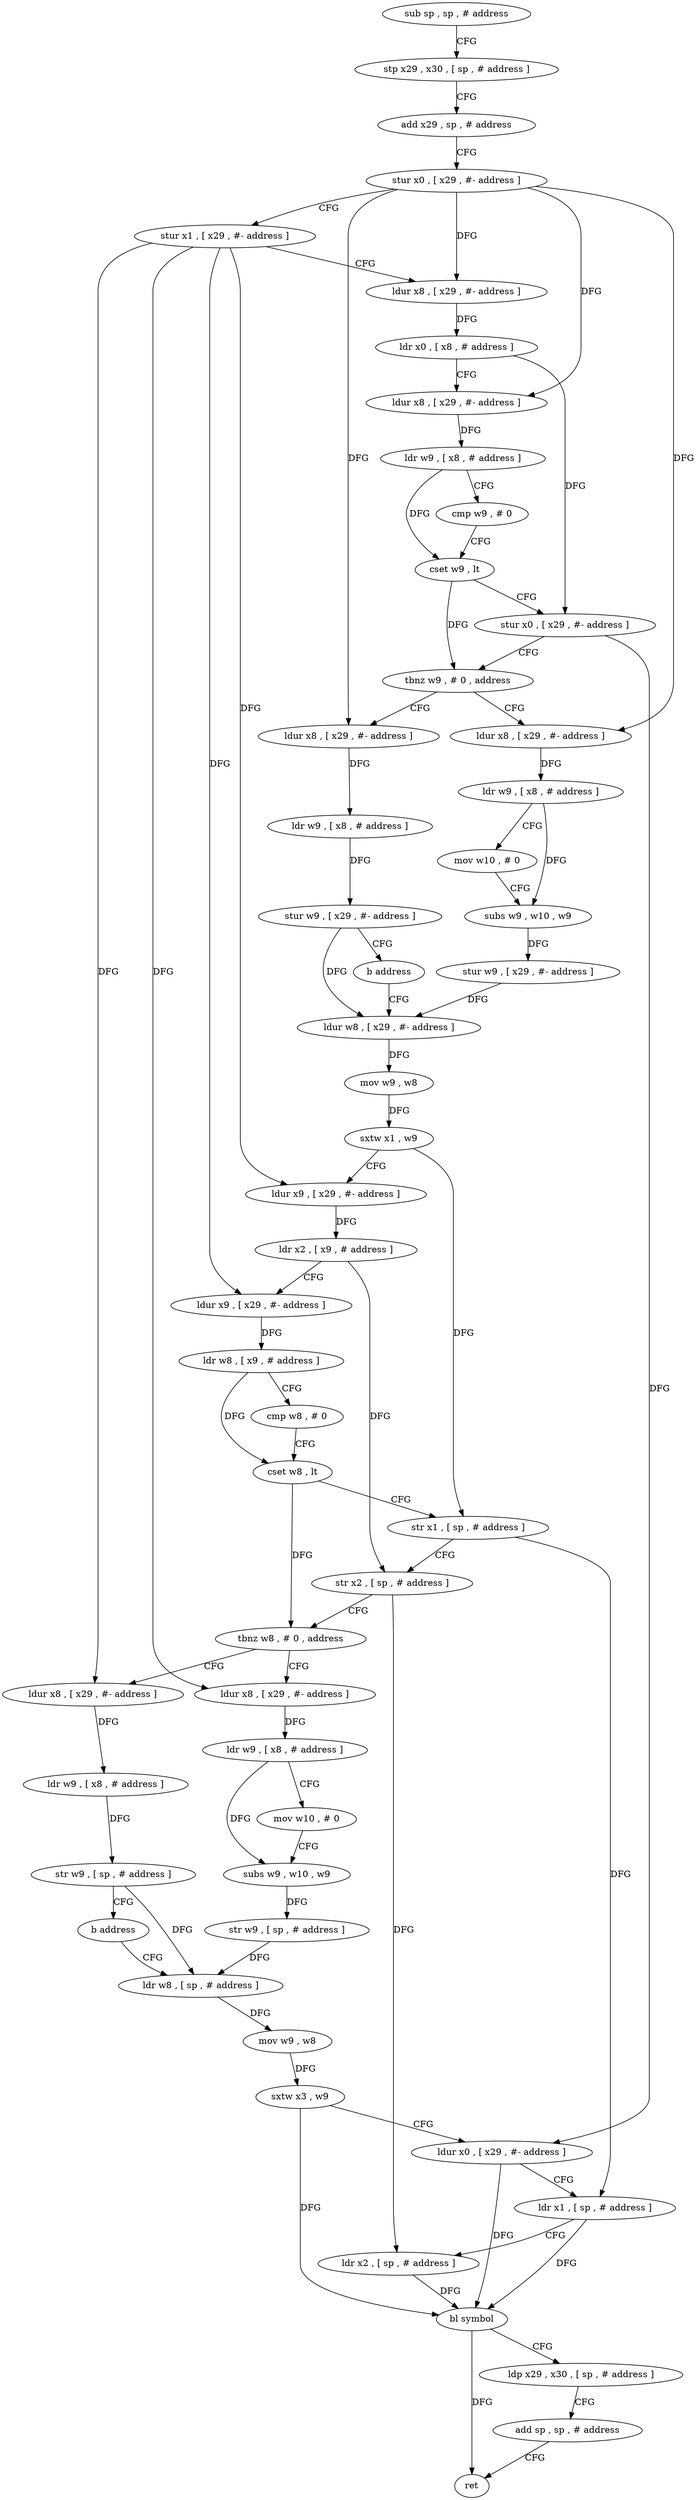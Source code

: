 digraph "func" {
"4249308" [label = "sub sp , sp , # address" ]
"4249312" [label = "stp x29 , x30 , [ sp , # address ]" ]
"4249316" [label = "add x29 , sp , # address" ]
"4249320" [label = "stur x0 , [ x29 , #- address ]" ]
"4249324" [label = "stur x1 , [ x29 , #- address ]" ]
"4249328" [label = "ldur x8 , [ x29 , #- address ]" ]
"4249332" [label = "ldr x0 , [ x8 , # address ]" ]
"4249336" [label = "ldur x8 , [ x29 , #- address ]" ]
"4249340" [label = "ldr w9 , [ x8 , # address ]" ]
"4249344" [label = "cmp w9 , # 0" ]
"4249348" [label = "cset w9 , lt" ]
"4249352" [label = "stur x0 , [ x29 , #- address ]" ]
"4249356" [label = "tbnz w9 , # 0 , address" ]
"4249376" [label = "ldur x8 , [ x29 , #- address ]" ]
"4249360" [label = "ldur x8 , [ x29 , #- address ]" ]
"4249380" [label = "ldr w9 , [ x8 , # address ]" ]
"4249384" [label = "mov w10 , # 0" ]
"4249388" [label = "subs w9 , w10 , w9" ]
"4249392" [label = "stur w9 , [ x29 , #- address ]" ]
"4249396" [label = "ldur w8 , [ x29 , #- address ]" ]
"4249364" [label = "ldr w9 , [ x8 , # address ]" ]
"4249368" [label = "stur w9 , [ x29 , #- address ]" ]
"4249372" [label = "b address" ]
"4249460" [label = "ldur x8 , [ x29 , #- address ]" ]
"4249464" [label = "ldr w9 , [ x8 , # address ]" ]
"4249468" [label = "mov w10 , # 0" ]
"4249472" [label = "subs w9 , w10 , w9" ]
"4249476" [label = "str w9 , [ sp , # address ]" ]
"4249480" [label = "ldr w8 , [ sp , # address ]" ]
"4249444" [label = "ldur x8 , [ x29 , #- address ]" ]
"4249448" [label = "ldr w9 , [ x8 , # address ]" ]
"4249452" [label = "str w9 , [ sp , # address ]" ]
"4249456" [label = "b address" ]
"4249400" [label = "mov w9 , w8" ]
"4249404" [label = "sxtw x1 , w9" ]
"4249408" [label = "ldur x9 , [ x29 , #- address ]" ]
"4249412" [label = "ldr x2 , [ x9 , # address ]" ]
"4249416" [label = "ldur x9 , [ x29 , #- address ]" ]
"4249420" [label = "ldr w8 , [ x9 , # address ]" ]
"4249424" [label = "cmp w8 , # 0" ]
"4249428" [label = "cset w8 , lt" ]
"4249432" [label = "str x1 , [ sp , # address ]" ]
"4249436" [label = "str x2 , [ sp , # address ]" ]
"4249440" [label = "tbnz w8 , # 0 , address" ]
"4249484" [label = "mov w9 , w8" ]
"4249488" [label = "sxtw x3 , w9" ]
"4249492" [label = "ldur x0 , [ x29 , #- address ]" ]
"4249496" [label = "ldr x1 , [ sp , # address ]" ]
"4249500" [label = "ldr x2 , [ sp , # address ]" ]
"4249504" [label = "bl symbol" ]
"4249508" [label = "ldp x29 , x30 , [ sp , # address ]" ]
"4249512" [label = "add sp , sp , # address" ]
"4249516" [label = "ret" ]
"4249308" -> "4249312" [ label = "CFG" ]
"4249312" -> "4249316" [ label = "CFG" ]
"4249316" -> "4249320" [ label = "CFG" ]
"4249320" -> "4249324" [ label = "CFG" ]
"4249320" -> "4249328" [ label = "DFG" ]
"4249320" -> "4249336" [ label = "DFG" ]
"4249320" -> "4249376" [ label = "DFG" ]
"4249320" -> "4249360" [ label = "DFG" ]
"4249324" -> "4249328" [ label = "CFG" ]
"4249324" -> "4249408" [ label = "DFG" ]
"4249324" -> "4249416" [ label = "DFG" ]
"4249324" -> "4249460" [ label = "DFG" ]
"4249324" -> "4249444" [ label = "DFG" ]
"4249328" -> "4249332" [ label = "DFG" ]
"4249332" -> "4249336" [ label = "CFG" ]
"4249332" -> "4249352" [ label = "DFG" ]
"4249336" -> "4249340" [ label = "DFG" ]
"4249340" -> "4249344" [ label = "CFG" ]
"4249340" -> "4249348" [ label = "DFG" ]
"4249344" -> "4249348" [ label = "CFG" ]
"4249348" -> "4249352" [ label = "CFG" ]
"4249348" -> "4249356" [ label = "DFG" ]
"4249352" -> "4249356" [ label = "CFG" ]
"4249352" -> "4249492" [ label = "DFG" ]
"4249356" -> "4249376" [ label = "CFG" ]
"4249356" -> "4249360" [ label = "CFG" ]
"4249376" -> "4249380" [ label = "DFG" ]
"4249360" -> "4249364" [ label = "DFG" ]
"4249380" -> "4249384" [ label = "CFG" ]
"4249380" -> "4249388" [ label = "DFG" ]
"4249384" -> "4249388" [ label = "CFG" ]
"4249388" -> "4249392" [ label = "DFG" ]
"4249392" -> "4249396" [ label = "DFG" ]
"4249396" -> "4249400" [ label = "DFG" ]
"4249364" -> "4249368" [ label = "DFG" ]
"4249368" -> "4249372" [ label = "CFG" ]
"4249368" -> "4249396" [ label = "DFG" ]
"4249372" -> "4249396" [ label = "CFG" ]
"4249460" -> "4249464" [ label = "DFG" ]
"4249464" -> "4249468" [ label = "CFG" ]
"4249464" -> "4249472" [ label = "DFG" ]
"4249468" -> "4249472" [ label = "CFG" ]
"4249472" -> "4249476" [ label = "DFG" ]
"4249476" -> "4249480" [ label = "DFG" ]
"4249480" -> "4249484" [ label = "DFG" ]
"4249444" -> "4249448" [ label = "DFG" ]
"4249448" -> "4249452" [ label = "DFG" ]
"4249452" -> "4249456" [ label = "CFG" ]
"4249452" -> "4249480" [ label = "DFG" ]
"4249456" -> "4249480" [ label = "CFG" ]
"4249400" -> "4249404" [ label = "DFG" ]
"4249404" -> "4249408" [ label = "CFG" ]
"4249404" -> "4249432" [ label = "DFG" ]
"4249408" -> "4249412" [ label = "DFG" ]
"4249412" -> "4249416" [ label = "CFG" ]
"4249412" -> "4249436" [ label = "DFG" ]
"4249416" -> "4249420" [ label = "DFG" ]
"4249420" -> "4249424" [ label = "CFG" ]
"4249420" -> "4249428" [ label = "DFG" ]
"4249424" -> "4249428" [ label = "CFG" ]
"4249428" -> "4249432" [ label = "CFG" ]
"4249428" -> "4249440" [ label = "DFG" ]
"4249432" -> "4249436" [ label = "CFG" ]
"4249432" -> "4249496" [ label = "DFG" ]
"4249436" -> "4249440" [ label = "CFG" ]
"4249436" -> "4249500" [ label = "DFG" ]
"4249440" -> "4249460" [ label = "CFG" ]
"4249440" -> "4249444" [ label = "CFG" ]
"4249484" -> "4249488" [ label = "DFG" ]
"4249488" -> "4249492" [ label = "CFG" ]
"4249488" -> "4249504" [ label = "DFG" ]
"4249492" -> "4249496" [ label = "CFG" ]
"4249492" -> "4249504" [ label = "DFG" ]
"4249496" -> "4249500" [ label = "CFG" ]
"4249496" -> "4249504" [ label = "DFG" ]
"4249500" -> "4249504" [ label = "DFG" ]
"4249504" -> "4249508" [ label = "CFG" ]
"4249504" -> "4249516" [ label = "DFG" ]
"4249508" -> "4249512" [ label = "CFG" ]
"4249512" -> "4249516" [ label = "CFG" ]
}
